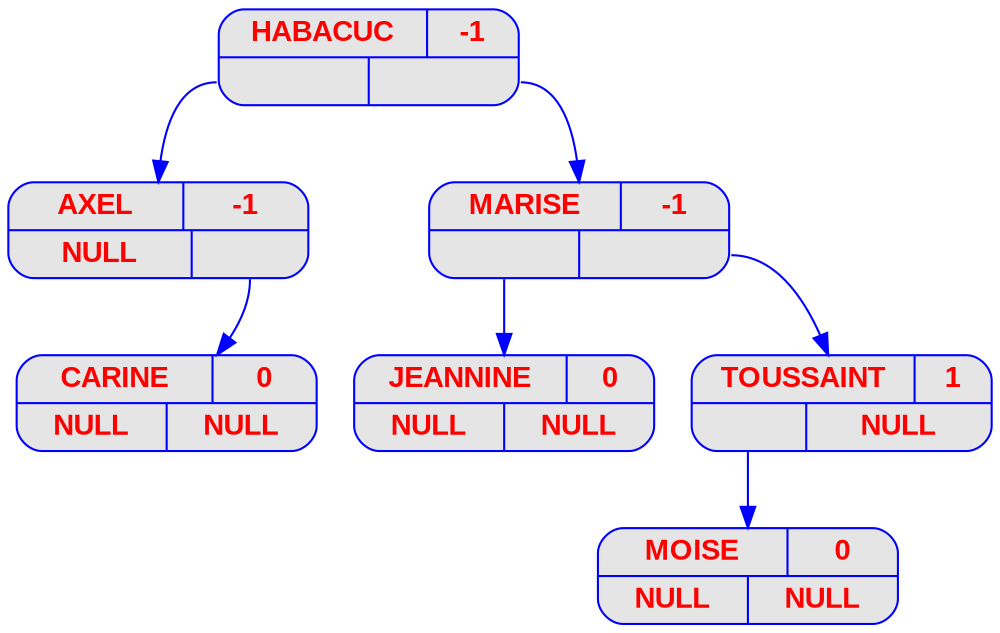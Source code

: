 digraph  {
	node [
		fontname  = "Arial bold" 
		fontsize  = "14"
		fontcolor = "red"
		style     = "rounded, filled"
		shape     = "record"
		fillcolor = "grey90"
		color     = "blue"
		width     = "2"
	]

	edge [
		color     = "blue"
	]

	HABACUC
 [label = "{{<c> HABACUC
 | <b> -1}| { <g> | <d>}}"];
	HABACUC
:g -> AXEL
;
	AXEL
 [label = "{{<c> AXEL
 | <b> -1}| { <g> | <d>}}"];
	AXEL
 [label = "{{<c> AXEL
 | <b> -1}| { <g> NULL | <d> }}"];
	AXEL
:d -> CARINE
;
	CARINE
 [label = "{{<c> CARINE
 | <b> 0}| { <g> | <d>}}"];
	CARINE
 [label = "{{<c> CARINE
 | <b> 0}| { <g> NULL | <d> NULL}}"];
	HABACUC
:d -> MARISE
;
	MARISE
 [label = "{{<c> MARISE
 | <b> -1}| { <g> | <d>}}"];
	MARISE
:g -> JEANNINE
;
	JEANNINE
 [label = "{{<c> JEANNINE
 | <b> 0}| { <g> | <d>}}"];
	JEANNINE
 [label = "{{<c> JEANNINE
 | <b> 0}| { <g> NULL | <d> NULL}}"];
	MARISE
:d -> TOUSSAINT
;
	TOUSSAINT
 [label = "{{<c> TOUSSAINT
 | <b> 1}| { <g> | <d>}}"];
	TOUSSAINT
 [label = "{{<c> TOUSSAINT
 | <b> 1}| { <g> | <d> NULL}}"];
	TOUSSAINT
:g -> MOISE
;
	MOISE
 [label = "{{<c> MOISE
 | <b> 0}| { <g> | <d>}}"];
	MOISE
 [label = "{{<c> MOISE
 | <b> 0}| { <g> NULL | <d> NULL}}"];
}
